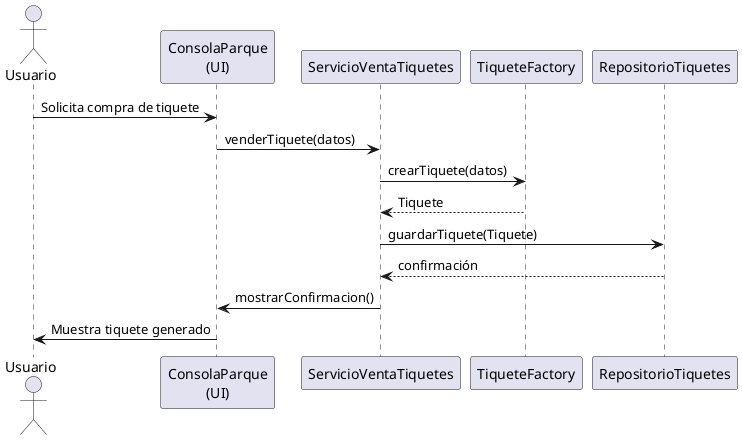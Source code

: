 @startuml
actor Usuario
participant "ConsolaParque\n(UI)" as UI
participant "ServicioVentaTiquetes" as Servicio
participant "TiqueteFactory" as Factory
participant "RepositorioTiquetes" as Repo

Usuario -> UI: Solicita compra de tiquete
UI -> Servicio: venderTiquete(datos)
Servicio -> Factory: crearTiquete(datos)
Factory --> Servicio: Tiquete
Servicio -> Repo: guardarTiquete(Tiquete)
Repo --> Servicio: confirmación
Servicio -> UI: mostrarConfirmacion()
UI -> Usuario: Muestra tiquete generado
@enduml
